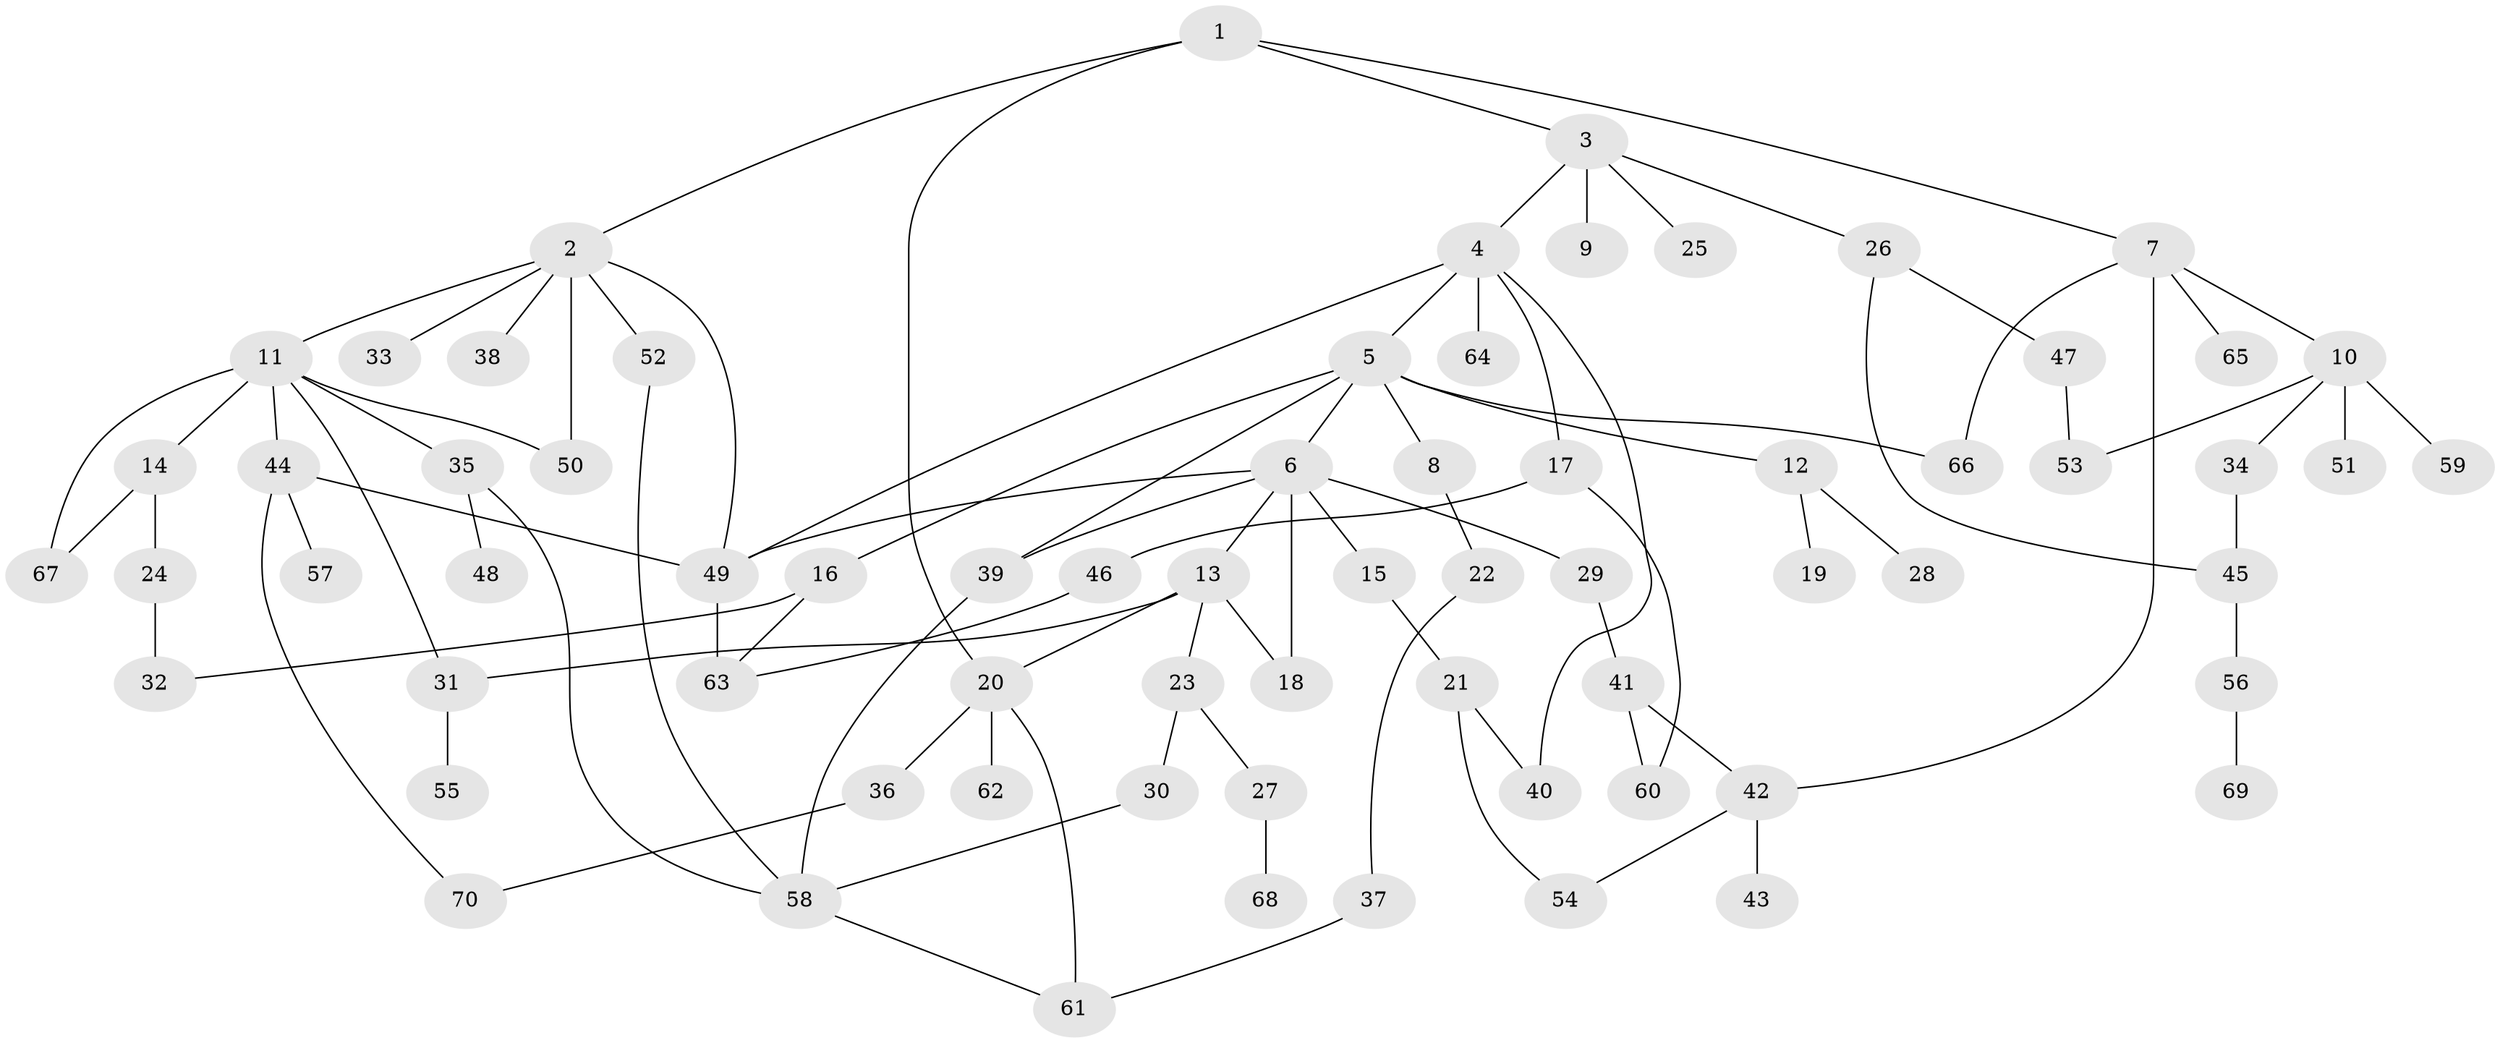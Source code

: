 // coarse degree distribution, {16: 0.03571428571428571, 4: 0.03571428571428571, 10: 0.03571428571428571, 5: 0.10714285714285714, 2: 0.25, 9: 0.03571428571428571, 3: 0.14285714285714285, 1: 0.35714285714285715}
// Generated by graph-tools (version 1.1) at 2025/17/03/04/25 18:17:05]
// undirected, 70 vertices, 94 edges
graph export_dot {
graph [start="1"]
  node [color=gray90,style=filled];
  1;
  2;
  3;
  4;
  5;
  6;
  7;
  8;
  9;
  10;
  11;
  12;
  13;
  14;
  15;
  16;
  17;
  18;
  19;
  20;
  21;
  22;
  23;
  24;
  25;
  26;
  27;
  28;
  29;
  30;
  31;
  32;
  33;
  34;
  35;
  36;
  37;
  38;
  39;
  40;
  41;
  42;
  43;
  44;
  45;
  46;
  47;
  48;
  49;
  50;
  51;
  52;
  53;
  54;
  55;
  56;
  57;
  58;
  59;
  60;
  61;
  62;
  63;
  64;
  65;
  66;
  67;
  68;
  69;
  70;
  1 -- 2;
  1 -- 3;
  1 -- 7;
  1 -- 20;
  2 -- 11;
  2 -- 33;
  2 -- 38;
  2 -- 49;
  2 -- 50;
  2 -- 52;
  3 -- 4;
  3 -- 9;
  3 -- 25;
  3 -- 26;
  4 -- 5;
  4 -- 17;
  4 -- 64;
  4 -- 40;
  4 -- 49;
  5 -- 6;
  5 -- 8;
  5 -- 12;
  5 -- 16;
  5 -- 39;
  5 -- 66;
  6 -- 13;
  6 -- 15;
  6 -- 18;
  6 -- 29;
  6 -- 49;
  6 -- 39;
  7 -- 10;
  7 -- 42;
  7 -- 65;
  7 -- 66;
  8 -- 22;
  10 -- 34;
  10 -- 51;
  10 -- 53;
  10 -- 59;
  11 -- 14;
  11 -- 35;
  11 -- 44;
  11 -- 67;
  11 -- 50;
  11 -- 31;
  12 -- 19;
  12 -- 28;
  13 -- 23;
  13 -- 31;
  13 -- 18;
  13 -- 20;
  14 -- 24;
  14 -- 67;
  15 -- 21;
  16 -- 63;
  16 -- 32;
  17 -- 46;
  17 -- 60;
  20 -- 36;
  20 -- 61;
  20 -- 62;
  21 -- 40;
  21 -- 54;
  22 -- 37;
  23 -- 27;
  23 -- 30;
  24 -- 32;
  26 -- 47;
  26 -- 45;
  27 -- 68;
  29 -- 41;
  30 -- 58;
  31 -- 55;
  34 -- 45;
  35 -- 48;
  35 -- 58;
  36 -- 70;
  37 -- 61;
  39 -- 58;
  41 -- 42;
  41 -- 60;
  42 -- 43;
  42 -- 54;
  44 -- 57;
  44 -- 70;
  44 -- 49;
  45 -- 56;
  46 -- 63;
  47 -- 53;
  49 -- 63;
  52 -- 58;
  56 -- 69;
  58 -- 61;
}

